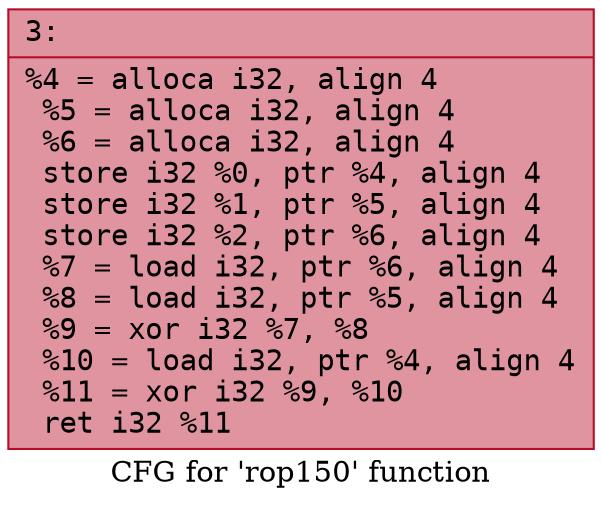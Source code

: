 digraph "CFG for 'rop150' function" {
	label="CFG for 'rop150' function";

	Node0x6000015c0dc0 [shape=record,color="#b70d28ff", style=filled, fillcolor="#b70d2870" fontname="Courier",label="{3:\l|  %4 = alloca i32, align 4\l  %5 = alloca i32, align 4\l  %6 = alloca i32, align 4\l  store i32 %0, ptr %4, align 4\l  store i32 %1, ptr %5, align 4\l  store i32 %2, ptr %6, align 4\l  %7 = load i32, ptr %6, align 4\l  %8 = load i32, ptr %5, align 4\l  %9 = xor i32 %7, %8\l  %10 = load i32, ptr %4, align 4\l  %11 = xor i32 %9, %10\l  ret i32 %11\l}"];
}
